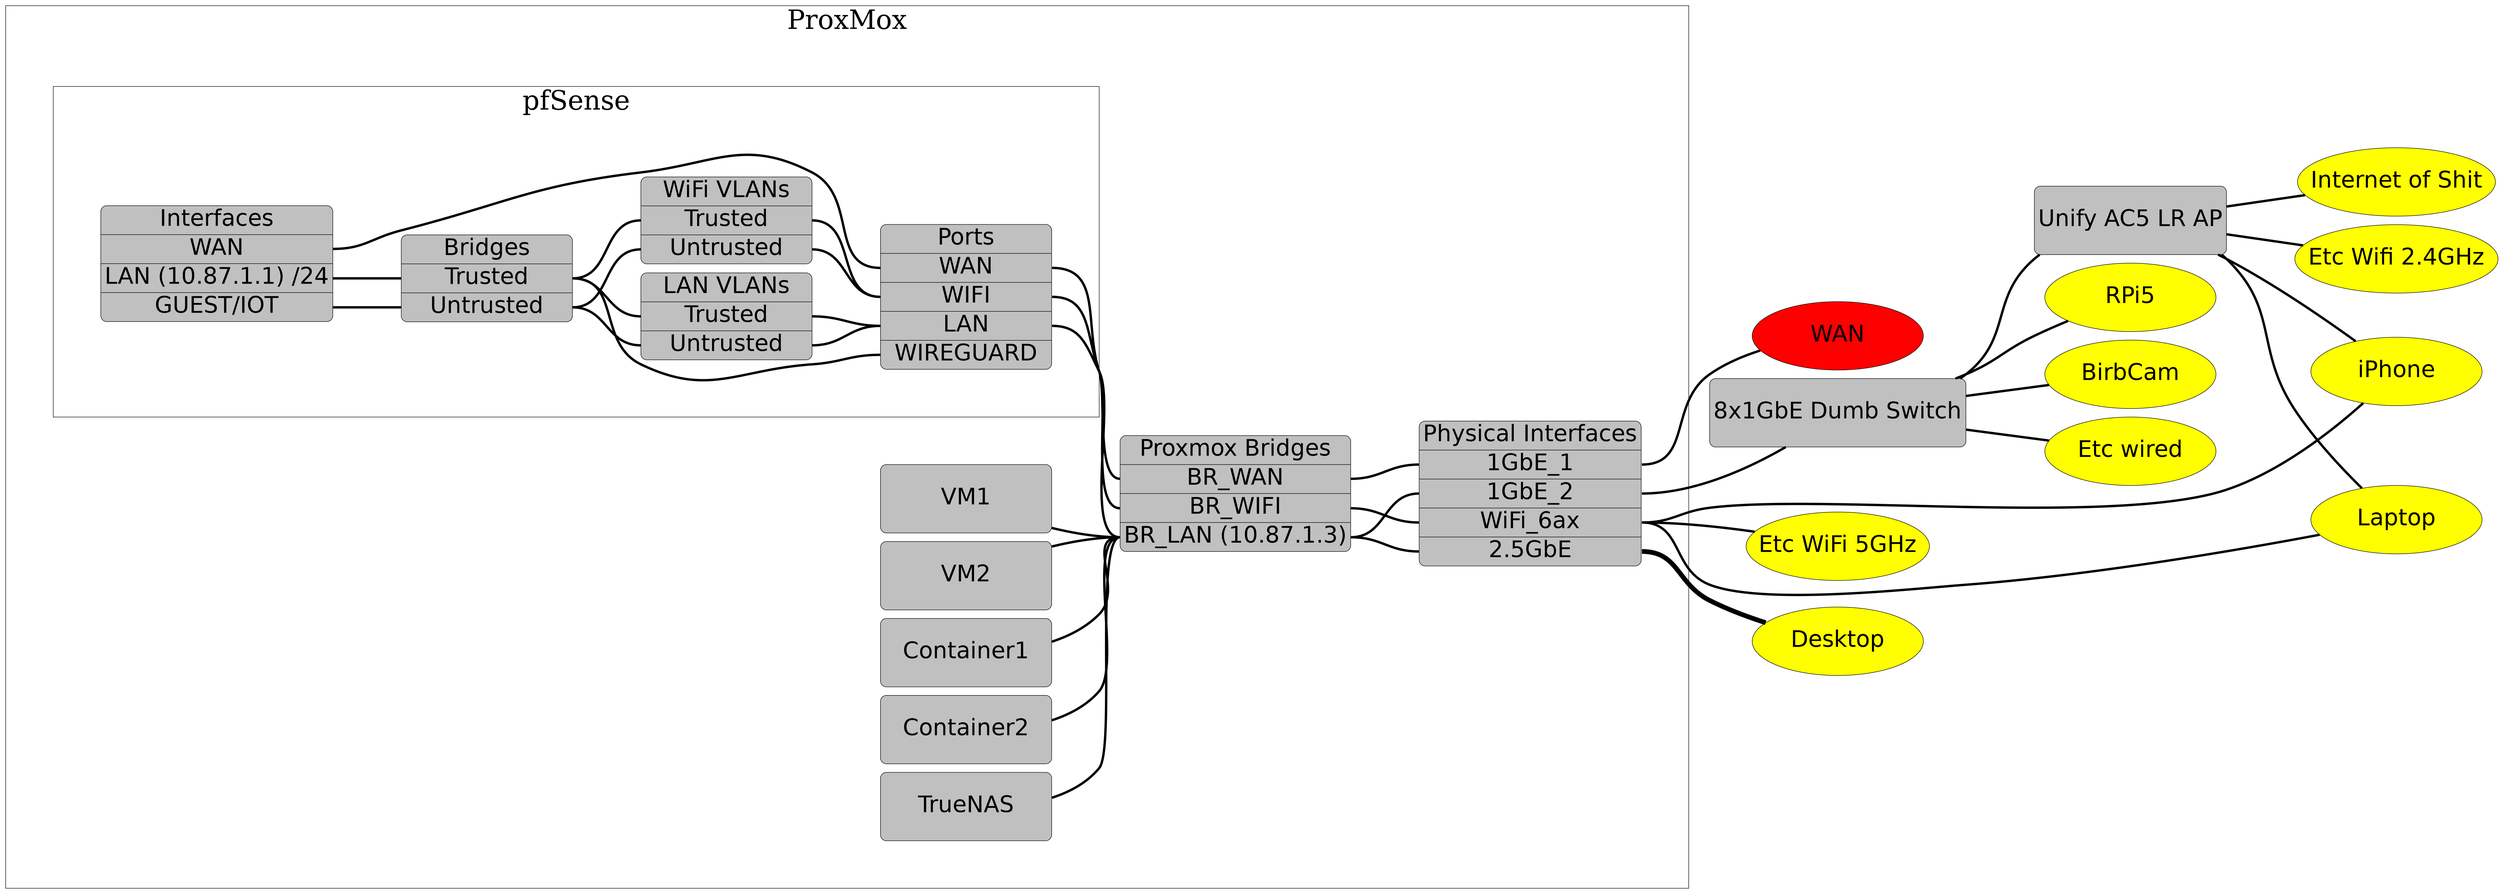 
graph G {
rankdir="LR";
// dpi="200";
// size="100";
ranksep="2";
forcelabels="true";

node [fontsize="48", fontname="Helvetica"];
node [shape="box", style="rounded,filled", fillcolor="grey", fixedsize="false", width="5", height="2"];
edge [penwidth="5"]


subgraph cluster_pm {
    label = "ProxMox"
    fontsize="56"
    margin=100

    bridge [
        shape=record
        label = "Proxmox Bridges | <wan>BR_WAN | <wifi>BR_WIFI | <lan>BR_LAN (10.87.1.3)";
    ]

    interface [
        shape=record
        label = "Physical Interfaces | <g0>1GbE_1 | <g1>1GbE_2 | <wifi>WiFi_6ax | <g25>2.5GbE";

    ]

    bridge:wan  -- interface:g0;
    bridge:wifi -- interface:wifi;
    bridge:lan  -- interface:g1;
    bridge:lan  -- interface:g25;

    subgraph cluster_pf {
        label = "pfSense"
        pf_if [
            shape=record
            label = "Interfaces | <wan>WAN  | <lan>LAN (10.87.1.1) /24  | <lan_ut>GUEST/IOT";
        ]
        pf_bridge [
            shape=record
            label="Bridges | <tr>Trusted | <ut>Untrusted"
        ]
        pf_lan_vlan [
            shape=record
            label="LAN VLANs | <tr>Trusted | <ut>Untrusted"
        ]
        pf_wifi_vlan [
            shape=record
            label="WiFi VLANs | <tr>Trusted | <ut>Untrusted"
        ]
        pf_port [
            shape=record
            label = "Ports | <wan>WAN | <wifi>WIFI  | <lan>LAN | <wg>WIREGUARD";
        ]
        pf_if:wan -- pf_port:wan

        pf_if:lan -- pf_bridge:tr
        pf_if:lan_ut -- pf_bridge:ut
        pf_bridge:tr -- pf_lan_vlan:tr
        pf_bridge:ut -- pf_lan_vlan:ut
        pf_bridge:tr -- pf_wifi_vlan:tr
        pf_bridge:ut -- pf_wifi_vlan:ut


        pf_lan_vlan:tr -- pf_port:lan
        pf_lan_vlan:ut -- pf_port:lan
        pf_wifi_vlan:tr -- pf_port:wifi
        pf_wifi_vlan:ut -- pf_port:wifi
        pf_port:wg -- pf_bridge:tr

    }
    /*
    pf_if:wan -- bridge:wan
    pf_if:lan -- bridge:lan
    pf_if:wifi -- bridge:wifi
    // */
    pf_port:wan -- bridge:wan
    pf_port:lan -- bridge:lan
    pf_port:wifi -- bridge:wifi

    TrueNAS -- bridge:lan
    VM1 -- bridge:lan
    VM2 -- bridge:lan
    Container1 -- bridge:lan
    Container2 -- bridge:lan



}

"8x1GbE Dumb Switch";
"Unify AC5 LR AP"
node [shape="oval", fillcolor="yellow"]
interface:g0 -- WAN;
WAN [fillcolor="red"];
interface:g1 -- "8x1GbE Dumb Switch":west -- { RPi5; BirbCam; "Etc wired"; "Unify AC5 LR AP" };

"Unify AC5 LR AP" -- {Laptop; iPhone; "Internet of Shit"; "Etc Wifi 2.4GHz"}
interface:wifi -- {Laptop; iPhone; "Etc WiFi 5GHz"}
interface:g25 -- Desktop [penwidth=10]

}

